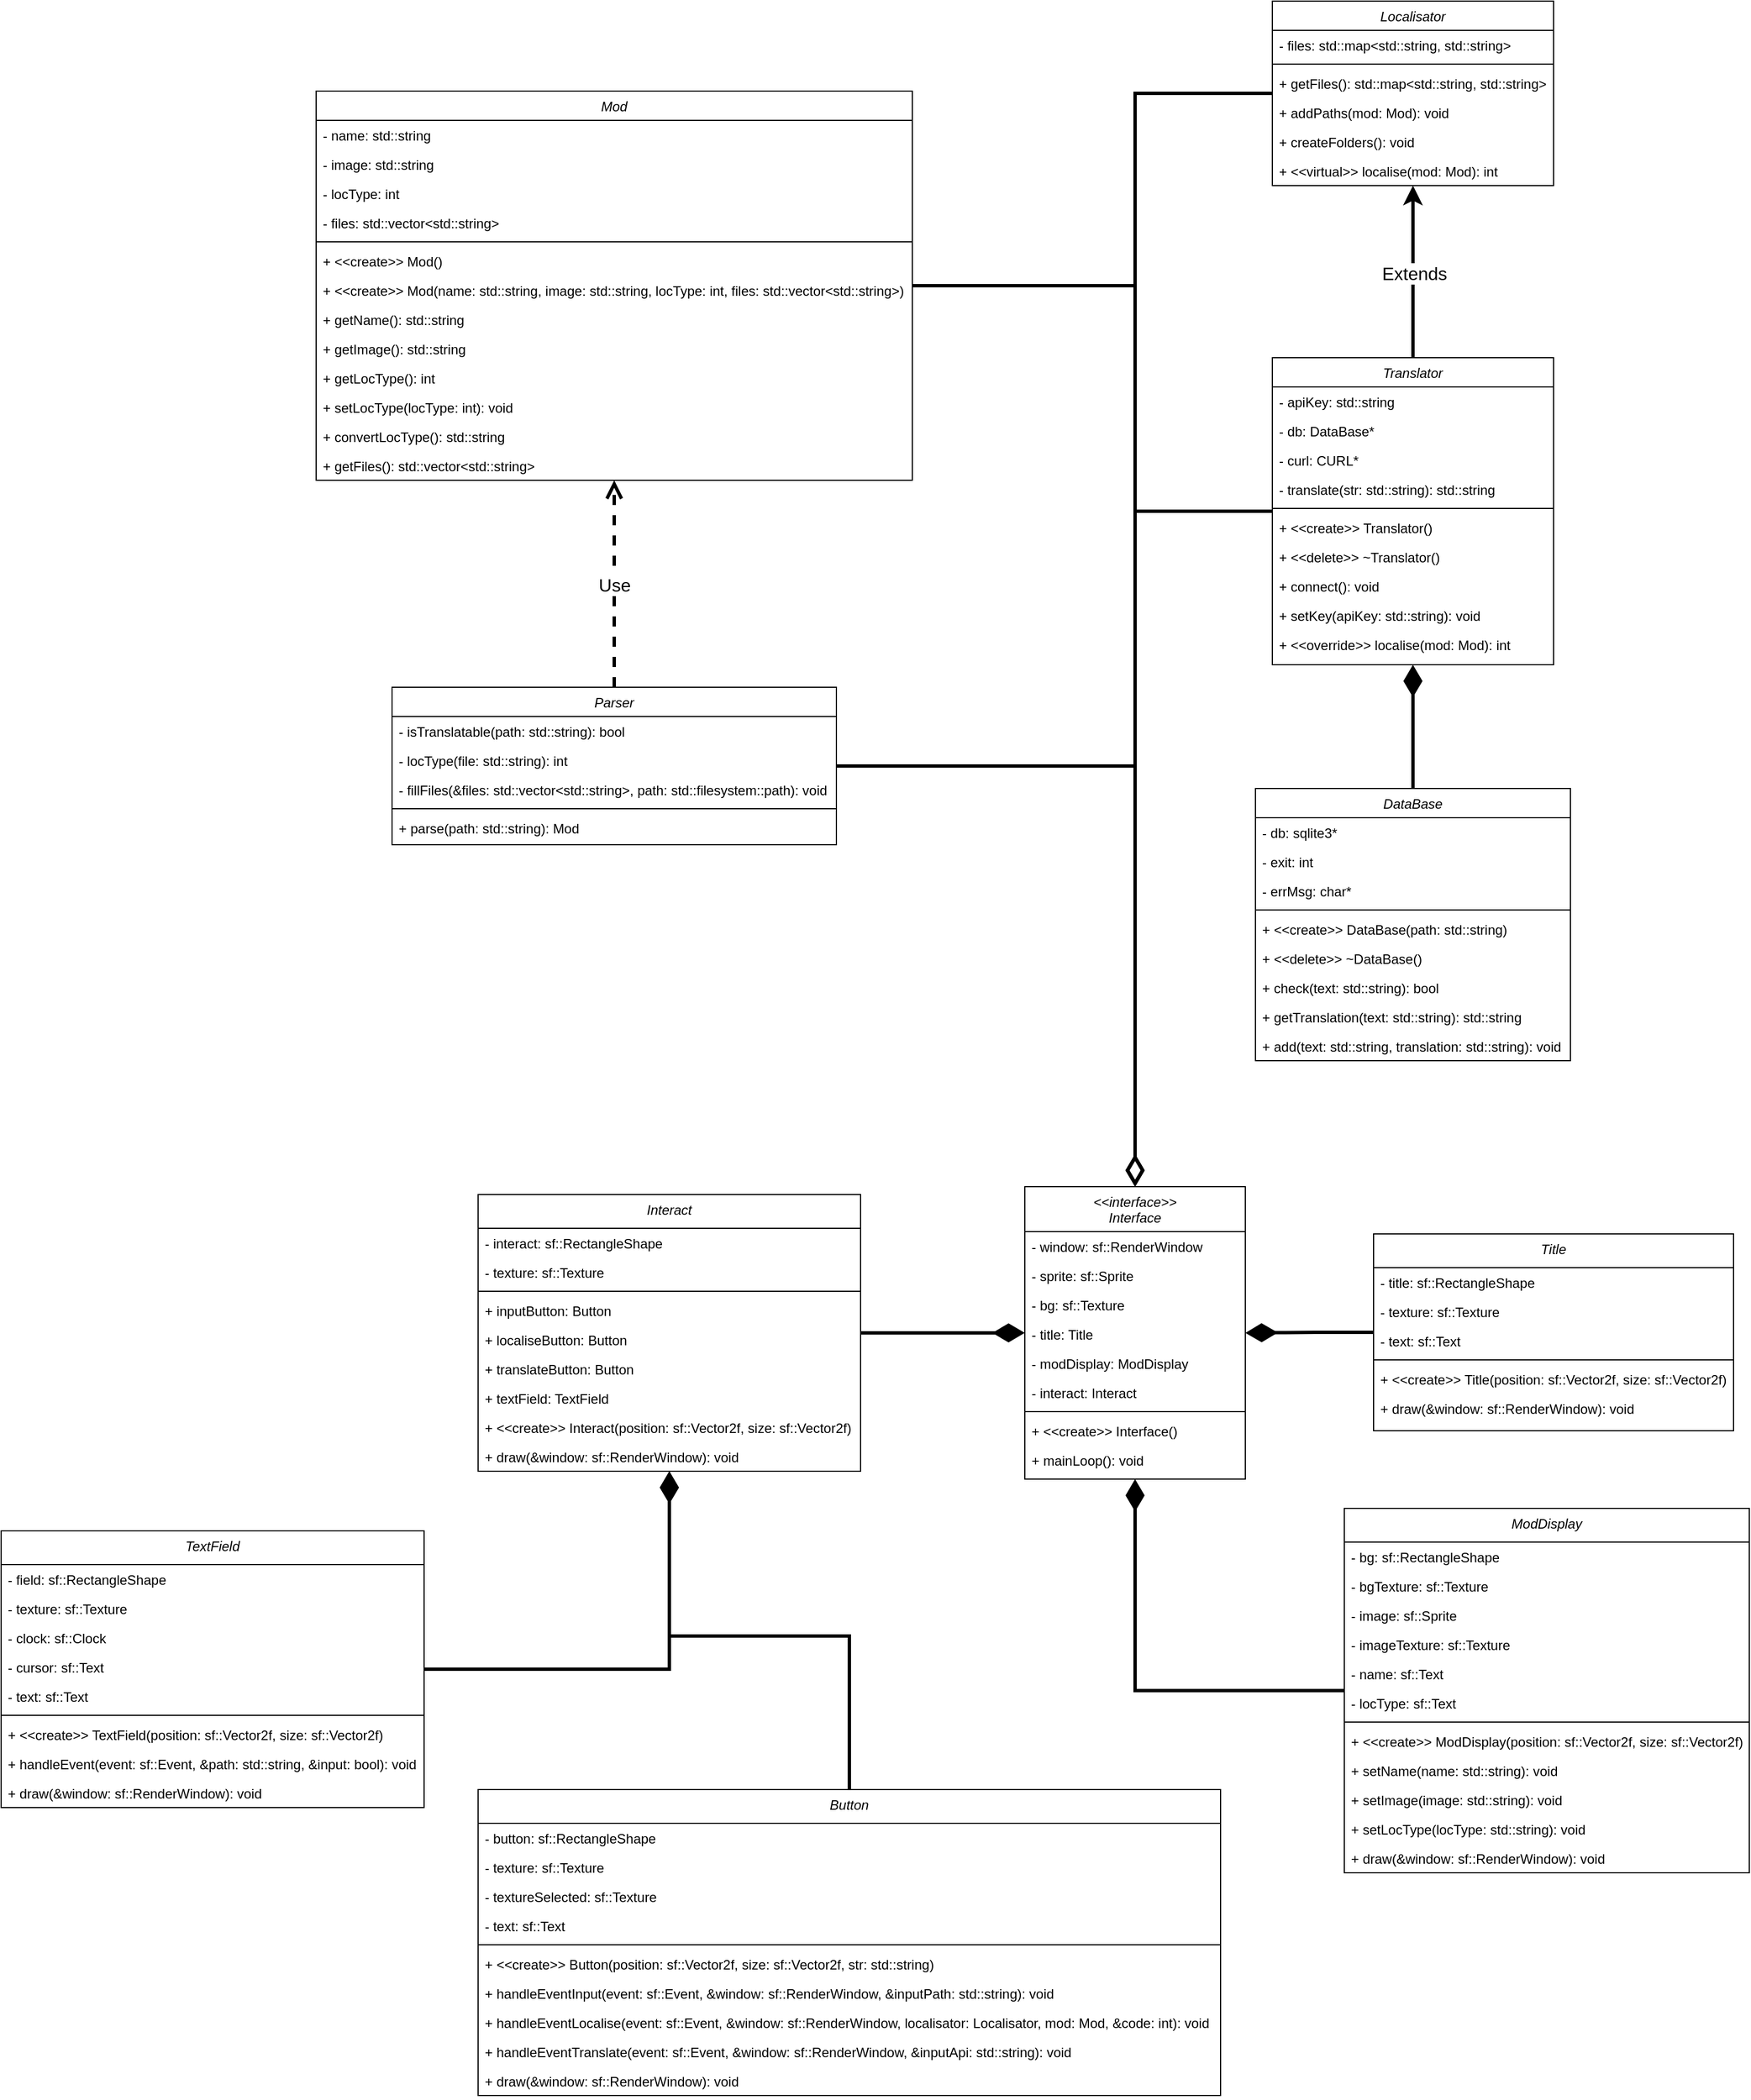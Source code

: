 <mxfile version="22.1.7" type="device">
  <diagram id="C5RBs43oDa-KdzZeNtuy" name="Page-1">
    <mxGraphModel dx="1805" dy="1155" grid="1" gridSize="10" guides="1" tooltips="1" connect="1" arrows="1" fold="1" page="1" pageScale="1" pageWidth="827" pageHeight="1169" math="0" shadow="0">
      <root>
        <mxCell id="WIyWlLk6GJQsqaUBKTNV-0" />
        <mxCell id="WIyWlLk6GJQsqaUBKTNV-1" parent="WIyWlLk6GJQsqaUBKTNV-0" />
        <mxCell id="nLtfp5zkdPGZCcngFNCA-15" style="edgeStyle=orthogonalEdgeStyle;rounded=0;orthogonalLoop=1;jettySize=auto;html=1;strokeWidth=3;endArrow=diamondThin;endFill=0;endSize=20;" parent="WIyWlLk6GJQsqaUBKTNV-1" source="zkfFHV4jXpPFQw0GAbJ--0" target="sFa1lT7QbTwsg3A4Egf_-2" edge="1">
          <mxGeometry relative="1" as="geometry" />
        </mxCell>
        <mxCell id="zkfFHV4jXpPFQw0GAbJ--0" value="Mod" style="swimlane;fontStyle=2;align=center;verticalAlign=top;childLayout=stackLayout;horizontal=1;startSize=26;horizontalStack=0;resizeParent=1;resizeLast=0;collapsible=1;marginBottom=0;rounded=0;shadow=0;strokeWidth=1;" parent="WIyWlLk6GJQsqaUBKTNV-1" vertex="1">
          <mxGeometry x="330" y="260" width="530" height="346" as="geometry">
            <mxRectangle x="230" y="140" width="160" height="26" as="alternateBounds" />
          </mxGeometry>
        </mxCell>
        <mxCell id="zkfFHV4jXpPFQw0GAbJ--3" value="- name: std::string" style="text;align=left;verticalAlign=top;spacingLeft=4;spacingRight=4;overflow=hidden;rotatable=0;points=[[0,0.5],[1,0.5]];portConstraint=eastwest;rounded=0;shadow=0;html=0;" parent="zkfFHV4jXpPFQw0GAbJ--0" vertex="1">
          <mxGeometry y="26" width="530" height="26" as="geometry" />
        </mxCell>
        <mxCell id="EVl2K6StULn4HMKJgN-R-0" value="- image: std::string" style="text;align=left;verticalAlign=top;spacingLeft=4;spacingRight=4;overflow=hidden;rotatable=0;points=[[0,0.5],[1,0.5]];portConstraint=eastwest;rounded=0;shadow=0;html=0;" parent="zkfFHV4jXpPFQw0GAbJ--0" vertex="1">
          <mxGeometry y="52" width="530" height="26" as="geometry" />
        </mxCell>
        <mxCell id="6hkcjDs0qSwzZvk9efwG-0" value="- locType: int" style="text;align=left;verticalAlign=top;spacingLeft=4;spacingRight=4;overflow=hidden;rotatable=0;points=[[0,0.5],[1,0.5]];portConstraint=eastwest;rounded=0;shadow=0;html=0;" parent="zkfFHV4jXpPFQw0GAbJ--0" vertex="1">
          <mxGeometry y="78" width="530" height="26" as="geometry" />
        </mxCell>
        <mxCell id="TcEMR7NrBfed5pxMnUd9-0" value="- files: std::vector&lt;std::string&gt;" style="text;align=left;verticalAlign=top;spacingLeft=4;spacingRight=4;overflow=hidden;rotatable=0;points=[[0,0.5],[1,0.5]];portConstraint=eastwest;rounded=0;shadow=0;html=0;" parent="zkfFHV4jXpPFQw0GAbJ--0" vertex="1">
          <mxGeometry y="104" width="530" height="26" as="geometry" />
        </mxCell>
        <mxCell id="zkfFHV4jXpPFQw0GAbJ--4" value="" style="line;html=1;strokeWidth=1;align=left;verticalAlign=middle;spacingTop=-1;spacingLeft=3;spacingRight=3;rotatable=0;labelPosition=right;points=[];portConstraint=eastwest;" parent="zkfFHV4jXpPFQw0GAbJ--0" vertex="1">
          <mxGeometry y="130" width="530" height="8" as="geometry" />
        </mxCell>
        <mxCell id="sFa1lT7QbTwsg3A4Egf_-0" value="+ &lt;&lt;create&gt;&gt; Mod()" style="text;align=left;verticalAlign=top;spacingLeft=4;spacingRight=4;overflow=hidden;rotatable=0;points=[[0,0.5],[1,0.5]];portConstraint=eastwest;" parent="zkfFHV4jXpPFQw0GAbJ--0" vertex="1">
          <mxGeometry y="138" width="530" height="26" as="geometry" />
        </mxCell>
        <mxCell id="zkfFHV4jXpPFQw0GAbJ--5" value="+ &lt;&lt;create&gt;&gt; Mod(name: std::string, image: std::string, locType: int, files: std::vector&lt;std::string&gt;)" style="text;align=left;verticalAlign=top;spacingLeft=4;spacingRight=4;overflow=hidden;rotatable=0;points=[[0,0.5],[1,0.5]];portConstraint=eastwest;" parent="zkfFHV4jXpPFQw0GAbJ--0" vertex="1">
          <mxGeometry y="164" width="530" height="26" as="geometry" />
        </mxCell>
        <mxCell id="TcEMR7NrBfed5pxMnUd9-6" value="+ getName(): std::string" style="text;align=left;verticalAlign=top;spacingLeft=4;spacingRight=4;overflow=hidden;rotatable=0;points=[[0,0.5],[1,0.5]];portConstraint=eastwest;" parent="zkfFHV4jXpPFQw0GAbJ--0" vertex="1">
          <mxGeometry y="190" width="530" height="26" as="geometry" />
        </mxCell>
        <mxCell id="TcEMR7NrBfed5pxMnUd9-7" value="+ getImage(): std::string" style="text;align=left;verticalAlign=top;spacingLeft=4;spacingRight=4;overflow=hidden;rotatable=0;points=[[0,0.5],[1,0.5]];portConstraint=eastwest;" parent="zkfFHV4jXpPFQw0GAbJ--0" vertex="1">
          <mxGeometry y="216" width="530" height="26" as="geometry" />
        </mxCell>
        <mxCell id="6hkcjDs0qSwzZvk9efwG-1" value="+ getLocType(): int" style="text;align=left;verticalAlign=top;spacingLeft=4;spacingRight=4;overflow=hidden;rotatable=0;points=[[0,0.5],[1,0.5]];portConstraint=eastwest;" parent="zkfFHV4jXpPFQw0GAbJ--0" vertex="1">
          <mxGeometry y="242" width="530" height="26" as="geometry" />
        </mxCell>
        <mxCell id="6hkcjDs0qSwzZvk9efwG-2" value="+ setLocType(locType: int): void" style="text;align=left;verticalAlign=top;spacingLeft=4;spacingRight=4;overflow=hidden;rotatable=0;points=[[0,0.5],[1,0.5]];portConstraint=eastwest;" parent="zkfFHV4jXpPFQw0GAbJ--0" vertex="1">
          <mxGeometry y="268" width="530" height="26" as="geometry" />
        </mxCell>
        <mxCell id="sFa1lT7QbTwsg3A4Egf_-1" value="+ convertLocType(): std::string" style="text;align=left;verticalAlign=top;spacingLeft=4;spacingRight=4;overflow=hidden;rotatable=0;points=[[0,0.5],[1,0.5]];portConstraint=eastwest;" parent="zkfFHV4jXpPFQw0GAbJ--0" vertex="1">
          <mxGeometry y="294" width="530" height="26" as="geometry" />
        </mxCell>
        <mxCell id="TcEMR7NrBfed5pxMnUd9-8" value="+ getFiles(): std::vector&lt;std::string&gt;" style="text;align=left;verticalAlign=top;spacingLeft=4;spacingRight=4;overflow=hidden;rotatable=0;points=[[0,0.5],[1,0.5]];portConstraint=eastwest;" parent="zkfFHV4jXpPFQw0GAbJ--0" vertex="1">
          <mxGeometry y="320" width="530" height="26" as="geometry" />
        </mxCell>
        <mxCell id="sFa1lT7QbTwsg3A4Egf_-72" style="edgeStyle=orthogonalEdgeStyle;rounded=0;orthogonalLoop=1;jettySize=auto;html=1;strokeWidth=3;endArrow=open;endFill=0;dashed=1;endSize=10;" parent="WIyWlLk6GJQsqaUBKTNV-1" source="TcEMR7NrBfed5pxMnUd9-9" target="zkfFHV4jXpPFQw0GAbJ--0" edge="1">
          <mxGeometry relative="1" as="geometry" />
        </mxCell>
        <mxCell id="Xb6T_Hq71G3Gw_5iyEgm-16" value="Use" style="edgeLabel;html=1;align=center;verticalAlign=middle;resizable=0;points=[];fontSize=16;" vertex="1" connectable="0" parent="sFa1lT7QbTwsg3A4Egf_-72">
          <mxGeometry x="-0.006" relative="1" as="geometry">
            <mxPoint as="offset" />
          </mxGeometry>
        </mxCell>
        <mxCell id="nLtfp5zkdPGZCcngFNCA-16" style="edgeStyle=orthogonalEdgeStyle;rounded=0;orthogonalLoop=1;jettySize=auto;html=1;strokeWidth=3;endArrow=diamondThin;endFill=0;endSize=20;" parent="WIyWlLk6GJQsqaUBKTNV-1" source="TcEMR7NrBfed5pxMnUd9-9" target="sFa1lT7QbTwsg3A4Egf_-2" edge="1">
          <mxGeometry relative="1" as="geometry" />
        </mxCell>
        <mxCell id="TcEMR7NrBfed5pxMnUd9-9" value="Parser" style="swimlane;fontStyle=2;align=center;verticalAlign=top;childLayout=stackLayout;horizontal=1;startSize=26;horizontalStack=0;resizeParent=1;resizeLast=0;collapsible=1;marginBottom=0;rounded=0;shadow=0;strokeWidth=1;" parent="WIyWlLk6GJQsqaUBKTNV-1" vertex="1">
          <mxGeometry x="397.5" y="790" width="395" height="140" as="geometry">
            <mxRectangle x="230" y="140" width="160" height="26" as="alternateBounds" />
          </mxGeometry>
        </mxCell>
        <mxCell id="TcEMR7NrBfed5pxMnUd9-11" value="- isTranslatable(path: std::string): bool" style="text;align=left;verticalAlign=top;spacingLeft=4;spacingRight=4;overflow=hidden;rotatable=0;points=[[0,0.5],[1,0.5]];portConstraint=eastwest;rounded=0;shadow=0;html=0;" parent="TcEMR7NrBfed5pxMnUd9-9" vertex="1">
          <mxGeometry y="26" width="395" height="26" as="geometry" />
        </mxCell>
        <mxCell id="6hkcjDs0qSwzZvk9efwG-3" value="- locType(file: std::string): int" style="text;align=left;verticalAlign=top;spacingLeft=4;spacingRight=4;overflow=hidden;rotatable=0;points=[[0,0.5],[1,0.5]];portConstraint=eastwest;rounded=0;shadow=0;html=0;" parent="TcEMR7NrBfed5pxMnUd9-9" vertex="1">
          <mxGeometry y="52" width="395" height="26" as="geometry" />
        </mxCell>
        <mxCell id="TcEMR7NrBfed5pxMnUd9-12" value="- fillFiles(&amp;files: std::vector&lt;std::string&gt;, path: std::filesystem::path): void" style="text;align=left;verticalAlign=top;spacingLeft=4;spacingRight=4;overflow=hidden;rotatable=0;points=[[0,0.5],[1,0.5]];portConstraint=eastwest;rounded=0;shadow=0;html=0;" parent="TcEMR7NrBfed5pxMnUd9-9" vertex="1">
          <mxGeometry y="78" width="395" height="26" as="geometry" />
        </mxCell>
        <mxCell id="TcEMR7NrBfed5pxMnUd9-15" value="" style="line;html=1;strokeWidth=1;align=left;verticalAlign=middle;spacingTop=-1;spacingLeft=3;spacingRight=3;rotatable=0;labelPosition=right;points=[];portConstraint=eastwest;" parent="TcEMR7NrBfed5pxMnUd9-9" vertex="1">
          <mxGeometry y="104" width="395" height="8" as="geometry" />
        </mxCell>
        <mxCell id="TcEMR7NrBfed5pxMnUd9-17" value="+ parse(path: std::string): Mod" style="text;align=left;verticalAlign=top;spacingLeft=4;spacingRight=4;overflow=hidden;rotatable=0;points=[[0,0.5],[1,0.5]];portConstraint=eastwest;" parent="TcEMR7NrBfed5pxMnUd9-9" vertex="1">
          <mxGeometry y="112" width="395" height="26" as="geometry" />
        </mxCell>
        <mxCell id="nLtfp5zkdPGZCcngFNCA-17" style="edgeStyle=orthogonalEdgeStyle;rounded=0;orthogonalLoop=1;jettySize=auto;html=1;strokeWidth=3;endArrow=diamondThin;endFill=0;endSize=20;" parent="WIyWlLk6GJQsqaUBKTNV-1" source="TcEMR7NrBfed5pxMnUd9-22" target="sFa1lT7QbTwsg3A4Egf_-2" edge="1">
          <mxGeometry relative="1" as="geometry" />
        </mxCell>
        <mxCell id="TcEMR7NrBfed5pxMnUd9-22" value="Localisator" style="swimlane;fontStyle=2;align=center;verticalAlign=top;childLayout=stackLayout;horizontal=1;startSize=26;horizontalStack=0;resizeParent=1;resizeLast=0;collapsible=1;marginBottom=0;rounded=0;shadow=0;strokeWidth=1;" parent="WIyWlLk6GJQsqaUBKTNV-1" vertex="1">
          <mxGeometry x="1180" y="180" width="250" height="164" as="geometry">
            <mxRectangle x="230" y="140" width="160" height="26" as="alternateBounds" />
          </mxGeometry>
        </mxCell>
        <mxCell id="TcEMR7NrBfed5pxMnUd9-23" value="- files: std::map&lt;std::string, std::string&gt;" style="text;align=left;verticalAlign=top;spacingLeft=4;spacingRight=4;overflow=hidden;rotatable=0;points=[[0,0.5],[1,0.5]];portConstraint=eastwest;" parent="TcEMR7NrBfed5pxMnUd9-22" vertex="1">
          <mxGeometry y="26" width="250" height="26" as="geometry" />
        </mxCell>
        <mxCell id="TcEMR7NrBfed5pxMnUd9-26" value="" style="line;html=1;strokeWidth=1;align=left;verticalAlign=middle;spacingTop=-1;spacingLeft=3;spacingRight=3;rotatable=0;labelPosition=right;points=[];portConstraint=eastwest;" parent="TcEMR7NrBfed5pxMnUd9-22" vertex="1">
          <mxGeometry y="52" width="250" height="8" as="geometry" />
        </mxCell>
        <mxCell id="TcEMR7NrBfed5pxMnUd9-28" value="+ getFiles(): std::map&lt;std::string, std::string&gt;" style="text;align=left;verticalAlign=top;spacingLeft=4;spacingRight=4;overflow=hidden;rotatable=0;points=[[0,0.5],[1,0.5]];portConstraint=eastwest;" parent="TcEMR7NrBfed5pxMnUd9-22" vertex="1">
          <mxGeometry y="60" width="250" height="26" as="geometry" />
        </mxCell>
        <mxCell id="ERfccPEifqxNFAr7yYfk-5" value="+ addPaths(mod: Mod): void" style="text;align=left;verticalAlign=top;spacingLeft=4;spacingRight=4;overflow=hidden;rotatable=0;points=[[0,0.5],[1,0.5]];portConstraint=eastwest;" parent="TcEMR7NrBfed5pxMnUd9-22" vertex="1">
          <mxGeometry y="86" width="250" height="26" as="geometry" />
        </mxCell>
        <mxCell id="TcEMR7NrBfed5pxMnUd9-29" value="+ createFolders(): void" style="text;align=left;verticalAlign=top;spacingLeft=4;spacingRight=4;overflow=hidden;rotatable=0;points=[[0,0.5],[1,0.5]];portConstraint=eastwest;" parent="TcEMR7NrBfed5pxMnUd9-22" vertex="1">
          <mxGeometry y="112" width="250" height="26" as="geometry" />
        </mxCell>
        <mxCell id="TcEMR7NrBfed5pxMnUd9-30" value="+ &lt;&lt;virtual&gt;&gt; localise(mod: Mod): int" style="text;align=left;verticalAlign=top;spacingLeft=4;spacingRight=4;overflow=hidden;rotatable=0;points=[[0,0.5],[1,0.5]];portConstraint=eastwest;" parent="TcEMR7NrBfed5pxMnUd9-22" vertex="1">
          <mxGeometry y="138" width="250" height="26" as="geometry" />
        </mxCell>
        <mxCell id="TcEMR7NrBfed5pxMnUd9-42" style="edgeStyle=orthogonalEdgeStyle;rounded=0;orthogonalLoop=1;jettySize=auto;html=1;exitX=0.5;exitY=0;exitDx=0;exitDy=0;fontSize=12;startSize=8;endSize=8;strokeWidth=3;" parent="WIyWlLk6GJQsqaUBKTNV-1" source="TcEMR7NrBfed5pxMnUd9-31" target="TcEMR7NrBfed5pxMnUd9-22" edge="1">
          <mxGeometry relative="1" as="geometry" />
        </mxCell>
        <mxCell id="TcEMR7NrBfed5pxMnUd9-43" value="Extends" style="edgeLabel;html=1;align=center;verticalAlign=middle;resizable=0;points=[];fontSize=16;" parent="TcEMR7NrBfed5pxMnUd9-42" vertex="1" connectable="0">
          <mxGeometry x="-0.018" y="-1" relative="1" as="geometry">
            <mxPoint as="offset" />
          </mxGeometry>
        </mxCell>
        <mxCell id="nLtfp5zkdPGZCcngFNCA-12" style="edgeStyle=orthogonalEdgeStyle;rounded=0;orthogonalLoop=1;jettySize=auto;html=1;strokeWidth=3;endArrow=diamondThin;endFill=0;endSize=20;" parent="WIyWlLk6GJQsqaUBKTNV-1" source="TcEMR7NrBfed5pxMnUd9-31" target="sFa1lT7QbTwsg3A4Egf_-2" edge="1">
          <mxGeometry relative="1" as="geometry" />
        </mxCell>
        <mxCell id="TcEMR7NrBfed5pxMnUd9-31" value="Translator" style="swimlane;fontStyle=2;align=center;verticalAlign=top;childLayout=stackLayout;horizontal=1;startSize=26;horizontalStack=0;resizeParent=1;resizeLast=0;collapsible=1;marginBottom=0;rounded=0;shadow=0;strokeWidth=1;" parent="WIyWlLk6GJQsqaUBKTNV-1" vertex="1">
          <mxGeometry x="1180" y="497" width="250" height="273" as="geometry">
            <mxRectangle x="230" y="140" width="160" height="26" as="alternateBounds" />
          </mxGeometry>
        </mxCell>
        <mxCell id="TcEMR7NrBfed5pxMnUd9-32" value="- apiKey: std::string" style="text;align=left;verticalAlign=top;spacingLeft=4;spacingRight=4;overflow=hidden;rotatable=0;points=[[0,0.5],[1,0.5]];portConstraint=eastwest;" parent="TcEMR7NrBfed5pxMnUd9-31" vertex="1">
          <mxGeometry y="26" width="250" height="26" as="geometry" />
        </mxCell>
        <mxCell id="TcEMR7NrBfed5pxMnUd9-66" value="- db: DataBase*" style="text;align=left;verticalAlign=top;spacingLeft=4;spacingRight=4;overflow=hidden;rotatable=0;points=[[0,0.5],[1,0.5]];portConstraint=eastwest;rounded=0;shadow=0;html=0;" parent="TcEMR7NrBfed5pxMnUd9-31" vertex="1">
          <mxGeometry y="52" width="250" height="26" as="geometry" />
        </mxCell>
        <mxCell id="Xb6T_Hq71G3Gw_5iyEgm-14" value="- curl: CURL*" style="text;align=left;verticalAlign=top;spacingLeft=4;spacingRight=4;overflow=hidden;rotatable=0;points=[[0,0.5],[1,0.5]];portConstraint=eastwest;rounded=0;shadow=0;html=0;" vertex="1" parent="TcEMR7NrBfed5pxMnUd9-31">
          <mxGeometry y="78" width="250" height="26" as="geometry" />
        </mxCell>
        <mxCell id="TcEMR7NrBfed5pxMnUd9-44" value="- translate(str: std::string): std::string" style="text;align=left;verticalAlign=top;spacingLeft=4;spacingRight=4;overflow=hidden;rotatable=0;points=[[0,0.5],[1,0.5]];portConstraint=eastwest;rounded=0;shadow=0;html=0;" parent="TcEMR7NrBfed5pxMnUd9-31" vertex="1">
          <mxGeometry y="104" width="250" height="26" as="geometry" />
        </mxCell>
        <mxCell id="TcEMR7NrBfed5pxMnUd9-34" value="" style="line;html=1;strokeWidth=1;align=left;verticalAlign=middle;spacingTop=-1;spacingLeft=3;spacingRight=3;rotatable=0;labelPosition=right;points=[];portConstraint=eastwest;" parent="TcEMR7NrBfed5pxMnUd9-31" vertex="1">
          <mxGeometry y="130" width="250" height="8" as="geometry" />
        </mxCell>
        <mxCell id="TcEMR7NrBfed5pxMnUd9-35" value="+ &lt;&lt;create&gt;&gt; Translator()" style="text;align=left;verticalAlign=top;spacingLeft=4;spacingRight=4;overflow=hidden;rotatable=0;points=[[0,0.5],[1,0.5]];portConstraint=eastwest;" parent="TcEMR7NrBfed5pxMnUd9-31" vertex="1">
          <mxGeometry y="138" width="250" height="26" as="geometry" />
        </mxCell>
        <mxCell id="Xb6T_Hq71G3Gw_5iyEgm-13" value="+ &lt;&lt;delete&gt;&gt; ~Translator()" style="text;align=left;verticalAlign=top;spacingLeft=4;spacingRight=4;overflow=hidden;rotatable=0;points=[[0,0.5],[1,0.5]];portConstraint=eastwest;" vertex="1" parent="TcEMR7NrBfed5pxMnUd9-31">
          <mxGeometry y="164" width="250" height="26" as="geometry" />
        </mxCell>
        <mxCell id="TcEMR7NrBfed5pxMnUd9-33" value="+ connect(): void" style="text;align=left;verticalAlign=top;spacingLeft=4;spacingRight=4;overflow=hidden;rotatable=0;points=[[0,0.5],[1,0.5]];portConstraint=eastwest;rounded=0;shadow=0;html=0;" parent="TcEMR7NrBfed5pxMnUd9-31" vertex="1">
          <mxGeometry y="190" width="250" height="26" as="geometry" />
        </mxCell>
        <mxCell id="ERfccPEifqxNFAr7yYfk-6" value="+ setKey(apiKey: std::string): void" style="text;align=left;verticalAlign=top;spacingLeft=4;spacingRight=4;overflow=hidden;rotatable=0;points=[[0,0.5],[1,0.5]];portConstraint=eastwest;" parent="TcEMR7NrBfed5pxMnUd9-31" vertex="1">
          <mxGeometry y="216" width="250" height="26" as="geometry" />
        </mxCell>
        <mxCell id="TcEMR7NrBfed5pxMnUd9-36" value="+ &lt;&lt;override&gt;&gt; localise(mod: Mod): int" style="text;align=left;verticalAlign=top;spacingLeft=4;spacingRight=4;overflow=hidden;rotatable=0;points=[[0,0.5],[1,0.5]];portConstraint=eastwest;" parent="TcEMR7NrBfed5pxMnUd9-31" vertex="1">
          <mxGeometry y="242" width="250" height="26" as="geometry" />
        </mxCell>
        <mxCell id="TcEMR7NrBfed5pxMnUd9-39" style="edgeStyle=none;curved=1;rounded=0;orthogonalLoop=1;jettySize=auto;html=1;entryX=0.5;entryY=0;entryDx=0;entryDy=0;fontSize=12;startSize=8;endSize=8;" parent="WIyWlLk6GJQsqaUBKTNV-1" source="TcEMR7NrBfed5pxMnUd9-31" target="TcEMR7NrBfed5pxMnUd9-31" edge="1">
          <mxGeometry relative="1" as="geometry" />
        </mxCell>
        <mxCell id="sFa1lT7QbTwsg3A4Egf_-24" style="edgeStyle=orthogonalEdgeStyle;rounded=0;orthogonalLoop=1;jettySize=auto;html=1;endArrow=diamondThin;endFill=1;strokeWidth=3;endSize=20;" parent="WIyWlLk6GJQsqaUBKTNV-1" source="TcEMR7NrBfed5pxMnUd9-45" target="TcEMR7NrBfed5pxMnUd9-31" edge="1">
          <mxGeometry relative="1" as="geometry" />
        </mxCell>
        <mxCell id="TcEMR7NrBfed5pxMnUd9-45" value="DataBase" style="swimlane;fontStyle=2;align=center;verticalAlign=top;childLayout=stackLayout;horizontal=1;startSize=26;horizontalStack=0;resizeParent=1;resizeLast=0;collapsible=1;marginBottom=0;rounded=0;shadow=0;strokeWidth=1;" parent="WIyWlLk6GJQsqaUBKTNV-1" vertex="1">
          <mxGeometry x="1165" y="880" width="280" height="242" as="geometry">
            <mxRectangle x="230" y="140" width="160" height="26" as="alternateBounds" />
          </mxGeometry>
        </mxCell>
        <mxCell id="TcEMR7NrBfed5pxMnUd9-46" value="- db: sqlite3*" style="text;align=left;verticalAlign=top;spacingLeft=4;spacingRight=4;overflow=hidden;rotatable=0;points=[[0,0.5],[1,0.5]];portConstraint=eastwest;" parent="TcEMR7NrBfed5pxMnUd9-45" vertex="1">
          <mxGeometry y="26" width="280" height="26" as="geometry" />
        </mxCell>
        <mxCell id="ERfccPEifqxNFAr7yYfk-0" value="- exit: int" style="text;align=left;verticalAlign=top;spacingLeft=4;spacingRight=4;overflow=hidden;rotatable=0;points=[[0,0.5],[1,0.5]];portConstraint=eastwest;" parent="TcEMR7NrBfed5pxMnUd9-45" vertex="1">
          <mxGeometry y="52" width="280" height="26" as="geometry" />
        </mxCell>
        <mxCell id="ERfccPEifqxNFAr7yYfk-1" value="- errMsg: char*" style="text;align=left;verticalAlign=top;spacingLeft=4;spacingRight=4;overflow=hidden;rotatable=0;points=[[0,0.5],[1,0.5]];portConstraint=eastwest;" parent="TcEMR7NrBfed5pxMnUd9-45" vertex="1">
          <mxGeometry y="78" width="280" height="26" as="geometry" />
        </mxCell>
        <mxCell id="TcEMR7NrBfed5pxMnUd9-49" value="" style="line;html=1;strokeWidth=1;align=left;verticalAlign=middle;spacingTop=-1;spacingLeft=3;spacingRight=3;rotatable=0;labelPosition=right;points=[];portConstraint=eastwest;" parent="TcEMR7NrBfed5pxMnUd9-45" vertex="1">
          <mxGeometry y="104" width="280" height="8" as="geometry" />
        </mxCell>
        <mxCell id="TcEMR7NrBfed5pxMnUd9-50" value="+ &lt;&lt;create&gt;&gt; DataBase(path: std::string)" style="text;align=left;verticalAlign=top;spacingLeft=4;spacingRight=4;overflow=hidden;rotatable=0;points=[[0,0.5],[1,0.5]];portConstraint=eastwest;" parent="TcEMR7NrBfed5pxMnUd9-45" vertex="1">
          <mxGeometry y="112" width="280" height="26" as="geometry" />
        </mxCell>
        <mxCell id="ERfccPEifqxNFAr7yYfk-2" value="+ &lt;&lt;delete&gt;&gt; ~DataBase()" style="text;align=left;verticalAlign=top;spacingLeft=4;spacingRight=4;overflow=hidden;rotatable=0;points=[[0,0.5],[1,0.5]];portConstraint=eastwest;" parent="TcEMR7NrBfed5pxMnUd9-45" vertex="1">
          <mxGeometry y="138" width="280" height="26" as="geometry" />
        </mxCell>
        <mxCell id="TcEMR7NrBfed5pxMnUd9-51" value="+ check(text: std::string): bool" style="text;align=left;verticalAlign=top;spacingLeft=4;spacingRight=4;overflow=hidden;rotatable=0;points=[[0,0.5],[1,0.5]];portConstraint=eastwest;" parent="TcEMR7NrBfed5pxMnUd9-45" vertex="1">
          <mxGeometry y="164" width="280" height="26" as="geometry" />
        </mxCell>
        <mxCell id="TcEMR7NrBfed5pxMnUd9-52" value="+ getTranslation(text: std::string): std::string" style="text;align=left;verticalAlign=top;spacingLeft=4;spacingRight=4;overflow=hidden;rotatable=0;points=[[0,0.5],[1,0.5]];portConstraint=eastwest;" parent="TcEMR7NrBfed5pxMnUd9-45" vertex="1">
          <mxGeometry y="190" width="280" height="26" as="geometry" />
        </mxCell>
        <mxCell id="TcEMR7NrBfed5pxMnUd9-53" value="+ add(text: std::string, translation: std::string): void" style="text;align=left;verticalAlign=top;spacingLeft=4;spacingRight=4;overflow=hidden;rotatable=0;points=[[0,0.5],[1,0.5]];portConstraint=eastwest;" parent="TcEMR7NrBfed5pxMnUd9-45" vertex="1">
          <mxGeometry y="216" width="280" height="26" as="geometry" />
        </mxCell>
        <mxCell id="TcEMR7NrBfed5pxMnUd9-79" style="edgeStyle=none;curved=1;rounded=0;orthogonalLoop=1;jettySize=auto;html=1;exitX=0.5;exitY=0;exitDx=0;exitDy=0;fontSize=12;startSize=8;endSize=8;" parent="WIyWlLk6GJQsqaUBKTNV-1" source="TcEMR7NrBfed5pxMnUd9-31" target="TcEMR7NrBfed5pxMnUd9-31" edge="1">
          <mxGeometry relative="1" as="geometry" />
        </mxCell>
        <mxCell id="sFa1lT7QbTwsg3A4Egf_-2" value="&lt;&lt;interface&gt;&gt;&#xa;Interface" style="swimlane;fontStyle=2;align=center;verticalAlign=top;childLayout=stackLayout;horizontal=1;startSize=40;horizontalStack=0;resizeParent=1;resizeLast=0;collapsible=1;marginBottom=0;rounded=0;shadow=0;strokeWidth=1;" parent="WIyWlLk6GJQsqaUBKTNV-1" vertex="1">
          <mxGeometry x="960" y="1234" width="196" height="260" as="geometry">
            <mxRectangle x="230" y="140" width="160" height="26" as="alternateBounds" />
          </mxGeometry>
        </mxCell>
        <mxCell id="sFa1lT7QbTwsg3A4Egf_-3" value="- window: sf::RenderWindow " style="text;align=left;verticalAlign=top;spacingLeft=4;spacingRight=4;overflow=hidden;rotatable=0;points=[[0,0.5],[1,0.5]];portConstraint=eastwest;rounded=0;shadow=0;html=0;" parent="sFa1lT7QbTwsg3A4Egf_-2" vertex="1">
          <mxGeometry y="40" width="196" height="26" as="geometry" />
        </mxCell>
        <mxCell id="sFa1lT7QbTwsg3A4Egf_-5" value="- sprite: sf::Sprite" style="text;align=left;verticalAlign=top;spacingLeft=4;spacingRight=4;overflow=hidden;rotatable=0;points=[[0,0.5],[1,0.5]];portConstraint=eastwest;rounded=0;shadow=0;html=0;" parent="sFa1lT7QbTwsg3A4Egf_-2" vertex="1">
          <mxGeometry y="66" width="196" height="26" as="geometry" />
        </mxCell>
        <mxCell id="sFa1lT7QbTwsg3A4Egf_-4" value="- bg: sf::Texture" style="text;align=left;verticalAlign=top;spacingLeft=4;spacingRight=4;overflow=hidden;rotatable=0;points=[[0,0.5],[1,0.5]];portConstraint=eastwest;rounded=0;shadow=0;html=0;" parent="sFa1lT7QbTwsg3A4Egf_-2" vertex="1">
          <mxGeometry y="92" width="196" height="26" as="geometry" />
        </mxCell>
        <mxCell id="sFa1lT7QbTwsg3A4Egf_-8" value="- title: Title" style="text;align=left;verticalAlign=top;spacingLeft=4;spacingRight=4;overflow=hidden;rotatable=0;points=[[0,0.5],[1,0.5]];portConstraint=eastwest;rounded=0;shadow=0;html=0;" parent="sFa1lT7QbTwsg3A4Egf_-2" vertex="1">
          <mxGeometry y="118" width="196" height="26" as="geometry" />
        </mxCell>
        <mxCell id="sFa1lT7QbTwsg3A4Egf_-9" value="- modDisplay: ModDisplay" style="text;align=left;verticalAlign=top;spacingLeft=4;spacingRight=4;overflow=hidden;rotatable=0;points=[[0,0.5],[1,0.5]];portConstraint=eastwest;rounded=0;shadow=0;html=0;" parent="sFa1lT7QbTwsg3A4Egf_-2" vertex="1">
          <mxGeometry y="144" width="196" height="26" as="geometry" />
        </mxCell>
        <mxCell id="sFa1lT7QbTwsg3A4Egf_-10" value="- interact: Interact" style="text;align=left;verticalAlign=top;spacingLeft=4;spacingRight=4;overflow=hidden;rotatable=0;points=[[0,0.5],[1,0.5]];portConstraint=eastwest;rounded=0;shadow=0;html=0;" parent="sFa1lT7QbTwsg3A4Egf_-2" vertex="1">
          <mxGeometry y="170" width="196" height="26" as="geometry" />
        </mxCell>
        <mxCell id="sFa1lT7QbTwsg3A4Egf_-6" value="" style="line;html=1;strokeWidth=1;align=left;verticalAlign=middle;spacingTop=-1;spacingLeft=3;spacingRight=3;rotatable=0;labelPosition=right;points=[];portConstraint=eastwest;" parent="sFa1lT7QbTwsg3A4Egf_-2" vertex="1">
          <mxGeometry y="196" width="196" height="8" as="geometry" />
        </mxCell>
        <mxCell id="sFa1lT7QbTwsg3A4Egf_-7" value="+ &lt;&lt;create&gt;&gt; Interface()" style="text;align=left;verticalAlign=top;spacingLeft=4;spacingRight=4;overflow=hidden;rotatable=0;points=[[0,0.5],[1,0.5]];portConstraint=eastwest;" parent="sFa1lT7QbTwsg3A4Egf_-2" vertex="1">
          <mxGeometry y="204" width="196" height="26" as="geometry" />
        </mxCell>
        <mxCell id="sFa1lT7QbTwsg3A4Egf_-12" value="+ mainLoop(): void" style="text;align=left;verticalAlign=top;spacingLeft=4;spacingRight=4;overflow=hidden;rotatable=0;points=[[0,0.5],[1,0.5]];portConstraint=eastwest;" parent="sFa1lT7QbTwsg3A4Egf_-2" vertex="1">
          <mxGeometry y="230" width="196" height="26" as="geometry" />
        </mxCell>
        <mxCell id="sFa1lT7QbTwsg3A4Egf_-68" style="edgeStyle=orthogonalEdgeStyle;rounded=0;orthogonalLoop=1;jettySize=auto;html=1;strokeWidth=3;endArrow=diamondThin;endFill=1;endSize=20;" parent="WIyWlLk6GJQsqaUBKTNV-1" source="sFa1lT7QbTwsg3A4Egf_-13" target="sFa1lT7QbTwsg3A4Egf_-2" edge="1">
          <mxGeometry relative="1" as="geometry" />
        </mxCell>
        <mxCell id="sFa1lT7QbTwsg3A4Egf_-13" value="Interact" style="swimlane;fontStyle=2;align=center;verticalAlign=top;childLayout=stackLayout;horizontal=1;startSize=30;horizontalStack=0;resizeParent=1;resizeLast=0;collapsible=1;marginBottom=0;rounded=0;shadow=0;strokeWidth=1;" parent="WIyWlLk6GJQsqaUBKTNV-1" vertex="1">
          <mxGeometry x="474" y="1241" width="340" height="246" as="geometry">
            <mxRectangle x="230" y="140" width="160" height="26" as="alternateBounds" />
          </mxGeometry>
        </mxCell>
        <mxCell id="sFa1lT7QbTwsg3A4Egf_-14" value="- interact: sf::RectangleShape" style="text;align=left;verticalAlign=top;spacingLeft=4;spacingRight=4;overflow=hidden;rotatable=0;points=[[0,0.5],[1,0.5]];portConstraint=eastwest;rounded=0;shadow=0;html=0;" parent="sFa1lT7QbTwsg3A4Egf_-13" vertex="1">
          <mxGeometry y="30" width="340" height="26" as="geometry" />
        </mxCell>
        <mxCell id="sFa1lT7QbTwsg3A4Egf_-15" value="- texture: sf::Texture" style="text;align=left;verticalAlign=top;spacingLeft=4;spacingRight=4;overflow=hidden;rotatable=0;points=[[0,0.5],[1,0.5]];portConstraint=eastwest;rounded=0;shadow=0;html=0;" parent="sFa1lT7QbTwsg3A4Egf_-13" vertex="1">
          <mxGeometry y="56" width="340" height="26" as="geometry" />
        </mxCell>
        <mxCell id="sFa1lT7QbTwsg3A4Egf_-20" value="" style="line;html=1;strokeWidth=1;align=left;verticalAlign=middle;spacingTop=-1;spacingLeft=3;spacingRight=3;rotatable=0;labelPosition=right;points=[];portConstraint=eastwest;" parent="sFa1lT7QbTwsg3A4Egf_-13" vertex="1">
          <mxGeometry y="82" width="340" height="8" as="geometry" />
        </mxCell>
        <mxCell id="sFa1lT7QbTwsg3A4Egf_-27" value="+ inputButton: Button" style="text;align=left;verticalAlign=top;spacingLeft=4;spacingRight=4;overflow=hidden;rotatable=0;points=[[0,0.5],[1,0.5]];portConstraint=eastwest;" parent="sFa1lT7QbTwsg3A4Egf_-13" vertex="1">
          <mxGeometry y="90" width="340" height="26" as="geometry" />
        </mxCell>
        <mxCell id="sFa1lT7QbTwsg3A4Egf_-26" value="+ localiseButton: Button" style="text;align=left;verticalAlign=top;spacingLeft=4;spacingRight=4;overflow=hidden;rotatable=0;points=[[0,0.5],[1,0.5]];portConstraint=eastwest;" parent="sFa1lT7QbTwsg3A4Egf_-13" vertex="1">
          <mxGeometry y="116" width="340" height="26" as="geometry" />
        </mxCell>
        <mxCell id="sFa1lT7QbTwsg3A4Egf_-25" value="+ translateButton: Button" style="text;align=left;verticalAlign=top;spacingLeft=4;spacingRight=4;overflow=hidden;rotatable=0;points=[[0,0.5],[1,0.5]];portConstraint=eastwest;" parent="sFa1lT7QbTwsg3A4Egf_-13" vertex="1">
          <mxGeometry y="142" width="340" height="26" as="geometry" />
        </mxCell>
        <mxCell id="Xb6T_Hq71G3Gw_5iyEgm-11" value="+ textField: TextField" style="text;align=left;verticalAlign=top;spacingLeft=4;spacingRight=4;overflow=hidden;rotatable=0;points=[[0,0.5],[1,0.5]];portConstraint=eastwest;" vertex="1" parent="sFa1lT7QbTwsg3A4Egf_-13">
          <mxGeometry y="168" width="340" height="26" as="geometry" />
        </mxCell>
        <mxCell id="sFa1lT7QbTwsg3A4Egf_-21" value="+ &lt;&lt;create&gt;&gt; Interact(position: sf::Vector2f, size: sf::Vector2f)" style="text;align=left;verticalAlign=top;spacingLeft=4;spacingRight=4;overflow=hidden;rotatable=0;points=[[0,0.5],[1,0.5]];portConstraint=eastwest;" parent="sFa1lT7QbTwsg3A4Egf_-13" vertex="1">
          <mxGeometry y="194" width="340" height="26" as="geometry" />
        </mxCell>
        <mxCell id="sFa1lT7QbTwsg3A4Egf_-23" value="+ draw(&amp;window: sf::RenderWindow): void" style="text;align=left;verticalAlign=top;spacingLeft=4;spacingRight=4;overflow=hidden;rotatable=0;points=[[0,0.5],[1,0.5]];portConstraint=eastwest;" parent="sFa1lT7QbTwsg3A4Egf_-13" vertex="1">
          <mxGeometry y="220" width="340" height="26" as="geometry" />
        </mxCell>
        <mxCell id="sFa1lT7QbTwsg3A4Egf_-71" style="edgeStyle=orthogonalEdgeStyle;rounded=0;orthogonalLoop=1;jettySize=auto;html=1;endArrow=diamondThin;endFill=1;strokeWidth=3;endSize=20;" parent="WIyWlLk6GJQsqaUBKTNV-1" source="sFa1lT7QbTwsg3A4Egf_-28" target="sFa1lT7QbTwsg3A4Egf_-13" edge="1">
          <mxGeometry relative="1" as="geometry" />
        </mxCell>
        <mxCell id="sFa1lT7QbTwsg3A4Egf_-28" value="Button" style="swimlane;fontStyle=2;align=center;verticalAlign=top;childLayout=stackLayout;horizontal=1;startSize=30;horizontalStack=0;resizeParent=1;resizeLast=0;collapsible=1;marginBottom=0;rounded=0;shadow=0;strokeWidth=1;" parent="WIyWlLk6GJQsqaUBKTNV-1" vertex="1">
          <mxGeometry x="474" y="1770" width="660" height="272" as="geometry">
            <mxRectangle x="230" y="140" width="160" height="26" as="alternateBounds" />
          </mxGeometry>
        </mxCell>
        <mxCell id="sFa1lT7QbTwsg3A4Egf_-29" value="- button: sf::RectangleShape" style="text;align=left;verticalAlign=top;spacingLeft=4;spacingRight=4;overflow=hidden;rotatable=0;points=[[0,0.5],[1,0.5]];portConstraint=eastwest;rounded=0;shadow=0;html=0;" parent="sFa1lT7QbTwsg3A4Egf_-28" vertex="1">
          <mxGeometry y="30" width="660" height="26" as="geometry" />
        </mxCell>
        <mxCell id="sFa1lT7QbTwsg3A4Egf_-30" value="- texture: sf::Texture" style="text;align=left;verticalAlign=top;spacingLeft=4;spacingRight=4;overflow=hidden;rotatable=0;points=[[0,0.5],[1,0.5]];portConstraint=eastwest;rounded=0;shadow=0;html=0;" parent="sFa1lT7QbTwsg3A4Egf_-28" vertex="1">
          <mxGeometry y="56" width="660" height="26" as="geometry" />
        </mxCell>
        <mxCell id="sFa1lT7QbTwsg3A4Egf_-38" value="- textureSelected: sf::Texture" style="text;align=left;verticalAlign=top;spacingLeft=4;spacingRight=4;overflow=hidden;rotatable=0;points=[[0,0.5],[1,0.5]];portConstraint=eastwest;rounded=0;shadow=0;html=0;" parent="sFa1lT7QbTwsg3A4Egf_-28" vertex="1">
          <mxGeometry y="82" width="660" height="26" as="geometry" />
        </mxCell>
        <mxCell id="sFa1lT7QbTwsg3A4Egf_-37" value="- text: sf::Text" style="text;align=left;verticalAlign=top;spacingLeft=4;spacingRight=4;overflow=hidden;rotatable=0;points=[[0,0.5],[1,0.5]];portConstraint=eastwest;rounded=0;shadow=0;html=0;" parent="sFa1lT7QbTwsg3A4Egf_-28" vertex="1">
          <mxGeometry y="108" width="660" height="26" as="geometry" />
        </mxCell>
        <mxCell id="sFa1lT7QbTwsg3A4Egf_-31" value="" style="line;html=1;strokeWidth=1;align=left;verticalAlign=middle;spacingTop=-1;spacingLeft=3;spacingRight=3;rotatable=0;labelPosition=right;points=[];portConstraint=eastwest;" parent="sFa1lT7QbTwsg3A4Egf_-28" vertex="1">
          <mxGeometry y="134" width="660" height="8" as="geometry" />
        </mxCell>
        <mxCell id="sFa1lT7QbTwsg3A4Egf_-35" value="+ &lt;&lt;create&gt;&gt; Button(position: sf::Vector2f, size: sf::Vector2f, str: std::string)" style="text;align=left;verticalAlign=top;spacingLeft=4;spacingRight=4;overflow=hidden;rotatable=0;points=[[0,0.5],[1,0.5]];portConstraint=eastwest;" parent="sFa1lT7QbTwsg3A4Egf_-28" vertex="1">
          <mxGeometry y="142" width="660" height="26" as="geometry" />
        </mxCell>
        <mxCell id="sFa1lT7QbTwsg3A4Egf_-36" value="+ handleEventInput(event: sf::Event, &amp;window: sf::RenderWindow, &amp;inputPath: std::string): void" style="text;align=left;verticalAlign=top;spacingLeft=4;spacingRight=4;overflow=hidden;rotatable=0;points=[[0,0.5],[1,0.5]];portConstraint=eastwest;" parent="sFa1lT7QbTwsg3A4Egf_-28" vertex="1">
          <mxGeometry y="168" width="660" height="26" as="geometry" />
        </mxCell>
        <mxCell id="sFa1lT7QbTwsg3A4Egf_-39" value="+ handleEventLocalise(event: sf::Event, &amp;window: sf::RenderWindow, localisator: Localisator, mod: Mod, &amp;code: int): void" style="text;align=left;verticalAlign=top;spacingLeft=4;spacingRight=4;overflow=hidden;rotatable=0;points=[[0,0.5],[1,0.5]];portConstraint=eastwest;" parent="sFa1lT7QbTwsg3A4Egf_-28" vertex="1">
          <mxGeometry y="194" width="660" height="26" as="geometry" />
        </mxCell>
        <mxCell id="Xb6T_Hq71G3Gw_5iyEgm-12" value="+ handleEventTranslate(event: sf::Event, &amp;window: sf::RenderWindow, &amp;inputApi: std::string): void" style="text;align=left;verticalAlign=top;spacingLeft=4;spacingRight=4;overflow=hidden;rotatable=0;points=[[0,0.5],[1,0.5]];portConstraint=eastwest;" vertex="1" parent="sFa1lT7QbTwsg3A4Egf_-28">
          <mxGeometry y="220" width="660" height="26" as="geometry" />
        </mxCell>
        <mxCell id="sFa1lT7QbTwsg3A4Egf_-40" value="+ draw(&amp;window: sf::RenderWindow): void" style="text;align=left;verticalAlign=top;spacingLeft=4;spacingRight=4;overflow=hidden;rotatable=0;points=[[0,0.5],[1,0.5]];portConstraint=eastwest;" parent="sFa1lT7QbTwsg3A4Egf_-28" vertex="1">
          <mxGeometry y="246" width="660" height="26" as="geometry" />
        </mxCell>
        <mxCell id="sFa1lT7QbTwsg3A4Egf_-67" style="edgeStyle=orthogonalEdgeStyle;rounded=0;orthogonalLoop=1;jettySize=auto;html=1;strokeWidth=3;endArrow=diamondThin;endFill=1;endSize=20;" parent="WIyWlLk6GJQsqaUBKTNV-1" source="sFa1lT7QbTwsg3A4Egf_-41" target="sFa1lT7QbTwsg3A4Egf_-2" edge="1">
          <mxGeometry relative="1" as="geometry" />
        </mxCell>
        <mxCell id="sFa1lT7QbTwsg3A4Egf_-41" value="ModDisplay" style="swimlane;fontStyle=2;align=center;verticalAlign=top;childLayout=stackLayout;horizontal=1;startSize=30;horizontalStack=0;resizeParent=1;resizeLast=0;collapsible=1;marginBottom=0;rounded=0;shadow=0;strokeWidth=1;" parent="WIyWlLk6GJQsqaUBKTNV-1" vertex="1">
          <mxGeometry x="1244" y="1520" width="360" height="324" as="geometry">
            <mxRectangle x="230" y="140" width="160" height="26" as="alternateBounds" />
          </mxGeometry>
        </mxCell>
        <mxCell id="sFa1lT7QbTwsg3A4Egf_-42" value="- bg: sf::RectangleShape" style="text;align=left;verticalAlign=top;spacingLeft=4;spacingRight=4;overflow=hidden;rotatable=0;points=[[0,0.5],[1,0.5]];portConstraint=eastwest;rounded=0;shadow=0;html=0;" parent="sFa1lT7QbTwsg3A4Egf_-41" vertex="1">
          <mxGeometry y="30" width="360" height="26" as="geometry" />
        </mxCell>
        <mxCell id="sFa1lT7QbTwsg3A4Egf_-43" value="- bgTexture: sf::Texture" style="text;align=left;verticalAlign=top;spacingLeft=4;spacingRight=4;overflow=hidden;rotatable=0;points=[[0,0.5],[1,0.5]];portConstraint=eastwest;rounded=0;shadow=0;html=0;" parent="sFa1lT7QbTwsg3A4Egf_-41" vertex="1">
          <mxGeometry y="56" width="360" height="26" as="geometry" />
        </mxCell>
        <mxCell id="sFa1lT7QbTwsg3A4Egf_-45" value="- image: sf::Sprite" style="text;align=left;verticalAlign=top;spacingLeft=4;spacingRight=4;overflow=hidden;rotatable=0;points=[[0,0.5],[1,0.5]];portConstraint=eastwest;rounded=0;shadow=0;html=0;" parent="sFa1lT7QbTwsg3A4Egf_-41" vertex="1">
          <mxGeometry y="82" width="360" height="26" as="geometry" />
        </mxCell>
        <mxCell id="sFa1lT7QbTwsg3A4Egf_-44" value="- imageTexture: sf::Texture" style="text;align=left;verticalAlign=top;spacingLeft=4;spacingRight=4;overflow=hidden;rotatable=0;points=[[0,0.5],[1,0.5]];portConstraint=eastwest;rounded=0;shadow=0;html=0;" parent="sFa1lT7QbTwsg3A4Egf_-41" vertex="1">
          <mxGeometry y="108" width="360" height="26" as="geometry" />
        </mxCell>
        <mxCell id="sFa1lT7QbTwsg3A4Egf_-51" value="- name: sf::Text" style="text;align=left;verticalAlign=top;spacingLeft=4;spacingRight=4;overflow=hidden;rotatable=0;points=[[0,0.5],[1,0.5]];portConstraint=eastwest;rounded=0;shadow=0;html=0;" parent="sFa1lT7QbTwsg3A4Egf_-41" vertex="1">
          <mxGeometry y="134" width="360" height="26" as="geometry" />
        </mxCell>
        <mxCell id="sFa1lT7QbTwsg3A4Egf_-52" value="- locType: sf::Text" style="text;align=left;verticalAlign=top;spacingLeft=4;spacingRight=4;overflow=hidden;rotatable=0;points=[[0,0.5],[1,0.5]];portConstraint=eastwest;rounded=0;shadow=0;html=0;" parent="sFa1lT7QbTwsg3A4Egf_-41" vertex="1">
          <mxGeometry y="160" width="360" height="26" as="geometry" />
        </mxCell>
        <mxCell id="sFa1lT7QbTwsg3A4Egf_-46" value="" style="line;html=1;strokeWidth=1;align=left;verticalAlign=middle;spacingTop=-1;spacingLeft=3;spacingRight=3;rotatable=0;labelPosition=right;points=[];portConstraint=eastwest;" parent="sFa1lT7QbTwsg3A4Egf_-41" vertex="1">
          <mxGeometry y="186" width="360" height="8" as="geometry" />
        </mxCell>
        <mxCell id="sFa1lT7QbTwsg3A4Egf_-47" value="+ &lt;&lt;create&gt;&gt; ModDisplay(position: sf::Vector2f, size: sf::Vector2f)" style="text;align=left;verticalAlign=top;spacingLeft=4;spacingRight=4;overflow=hidden;rotatable=0;points=[[0,0.5],[1,0.5]];portConstraint=eastwest;" parent="sFa1lT7QbTwsg3A4Egf_-41" vertex="1">
          <mxGeometry y="194" width="360" height="26" as="geometry" />
        </mxCell>
        <mxCell id="sFa1lT7QbTwsg3A4Egf_-48" value="+ setName(name: std::string): void" style="text;align=left;verticalAlign=top;spacingLeft=4;spacingRight=4;overflow=hidden;rotatable=0;points=[[0,0.5],[1,0.5]];portConstraint=eastwest;" parent="sFa1lT7QbTwsg3A4Egf_-41" vertex="1">
          <mxGeometry y="220" width="360" height="26" as="geometry" />
        </mxCell>
        <mxCell id="sFa1lT7QbTwsg3A4Egf_-49" value="+ setImage(image: std::string): void" style="text;align=left;verticalAlign=top;spacingLeft=4;spacingRight=4;overflow=hidden;rotatable=0;points=[[0,0.5],[1,0.5]];portConstraint=eastwest;" parent="sFa1lT7QbTwsg3A4Egf_-41" vertex="1">
          <mxGeometry y="246" width="360" height="26" as="geometry" />
        </mxCell>
        <mxCell id="sFa1lT7QbTwsg3A4Egf_-50" value="+ setLocType(locType: std::string): void" style="text;align=left;verticalAlign=top;spacingLeft=4;spacingRight=4;overflow=hidden;rotatable=0;points=[[0,0.5],[1,0.5]];portConstraint=eastwest;" parent="sFa1lT7QbTwsg3A4Egf_-41" vertex="1">
          <mxGeometry y="272" width="360" height="26" as="geometry" />
        </mxCell>
        <mxCell id="sFa1lT7QbTwsg3A4Egf_-53" value="+ draw(&amp;window: sf::RenderWindow): void" style="text;align=left;verticalAlign=top;spacingLeft=4;spacingRight=4;overflow=hidden;rotatable=0;points=[[0,0.5],[1,0.5]];portConstraint=eastwest;" parent="sFa1lT7QbTwsg3A4Egf_-41" vertex="1">
          <mxGeometry y="298" width="360" height="26" as="geometry" />
        </mxCell>
        <mxCell id="sFa1lT7QbTwsg3A4Egf_-69" style="edgeStyle=orthogonalEdgeStyle;rounded=0;orthogonalLoop=1;jettySize=auto;html=1;strokeWidth=3;endArrow=diamondThin;endFill=1;endSize=20;" parent="WIyWlLk6GJQsqaUBKTNV-1" source="sFa1lT7QbTwsg3A4Egf_-54" target="sFa1lT7QbTwsg3A4Egf_-2" edge="1">
          <mxGeometry relative="1" as="geometry" />
        </mxCell>
        <mxCell id="sFa1lT7QbTwsg3A4Egf_-54" value="Title" style="swimlane;fontStyle=2;align=center;verticalAlign=top;childLayout=stackLayout;horizontal=1;startSize=30;horizontalStack=0;resizeParent=1;resizeLast=0;collapsible=1;marginBottom=0;rounded=0;shadow=0;strokeWidth=1;" parent="WIyWlLk6GJQsqaUBKTNV-1" vertex="1">
          <mxGeometry x="1270" y="1276" width="320" height="175" as="geometry">
            <mxRectangle x="230" y="140" width="160" height="26" as="alternateBounds" />
          </mxGeometry>
        </mxCell>
        <mxCell id="sFa1lT7QbTwsg3A4Egf_-55" value="- title: sf::RectangleShape" style="text;align=left;verticalAlign=top;spacingLeft=4;spacingRight=4;overflow=hidden;rotatable=0;points=[[0,0.5],[1,0.5]];portConstraint=eastwest;rounded=0;shadow=0;html=0;" parent="sFa1lT7QbTwsg3A4Egf_-54" vertex="1">
          <mxGeometry y="30" width="320" height="26" as="geometry" />
        </mxCell>
        <mxCell id="sFa1lT7QbTwsg3A4Egf_-56" value="- texture: sf::Texture" style="text;align=left;verticalAlign=top;spacingLeft=4;spacingRight=4;overflow=hidden;rotatable=0;points=[[0,0.5],[1,0.5]];portConstraint=eastwest;rounded=0;shadow=0;html=0;" parent="sFa1lT7QbTwsg3A4Egf_-54" vertex="1">
          <mxGeometry y="56" width="320" height="26" as="geometry" />
        </mxCell>
        <mxCell id="sFa1lT7QbTwsg3A4Egf_-59" value="- text: sf::Text" style="text;align=left;verticalAlign=top;spacingLeft=4;spacingRight=4;overflow=hidden;rotatable=0;points=[[0,0.5],[1,0.5]];portConstraint=eastwest;rounded=0;shadow=0;html=0;" parent="sFa1lT7QbTwsg3A4Egf_-54" vertex="1">
          <mxGeometry y="82" width="320" height="26" as="geometry" />
        </mxCell>
        <mxCell id="sFa1lT7QbTwsg3A4Egf_-61" value="" style="line;html=1;strokeWidth=1;align=left;verticalAlign=middle;spacingTop=-1;spacingLeft=3;spacingRight=3;rotatable=0;labelPosition=right;points=[];portConstraint=eastwest;" parent="sFa1lT7QbTwsg3A4Egf_-54" vertex="1">
          <mxGeometry y="108" width="320" height="8" as="geometry" />
        </mxCell>
        <mxCell id="sFa1lT7QbTwsg3A4Egf_-62" value="+ &lt;&lt;create&gt;&gt; Title(position: sf::Vector2f, size: sf::Vector2f)" style="text;align=left;verticalAlign=top;spacingLeft=4;spacingRight=4;overflow=hidden;rotatable=0;points=[[0,0.5],[1,0.5]];portConstraint=eastwest;" parent="sFa1lT7QbTwsg3A4Egf_-54" vertex="1">
          <mxGeometry y="116" width="320" height="26" as="geometry" />
        </mxCell>
        <mxCell id="sFa1lT7QbTwsg3A4Egf_-66" value="+ draw(&amp;window: sf::RenderWindow): void" style="text;align=left;verticalAlign=top;spacingLeft=4;spacingRight=4;overflow=hidden;rotatable=0;points=[[0,0.5],[1,0.5]];portConstraint=eastwest;" parent="sFa1lT7QbTwsg3A4Egf_-54" vertex="1">
          <mxGeometry y="142" width="320" height="26" as="geometry" />
        </mxCell>
        <mxCell id="Xb6T_Hq71G3Gw_5iyEgm-10" style="edgeStyle=orthogonalEdgeStyle;rounded=0;orthogonalLoop=1;jettySize=auto;html=1;endArrow=diamondThin;endFill=1;strokeWidth=3;endSize=20;" edge="1" parent="WIyWlLk6GJQsqaUBKTNV-1" source="nLtfp5zkdPGZCcngFNCA-0" target="sFa1lT7QbTwsg3A4Egf_-13">
          <mxGeometry relative="1" as="geometry" />
        </mxCell>
        <mxCell id="nLtfp5zkdPGZCcngFNCA-0" value="TextField" style="swimlane;fontStyle=2;align=center;verticalAlign=top;childLayout=stackLayout;horizontal=1;startSize=30;horizontalStack=0;resizeParent=1;resizeLast=0;collapsible=1;marginBottom=0;rounded=0;shadow=0;strokeWidth=1;" parent="WIyWlLk6GJQsqaUBKTNV-1" vertex="1">
          <mxGeometry x="50" y="1540" width="376" height="246" as="geometry">
            <mxRectangle x="230" y="140" width="160" height="26" as="alternateBounds" />
          </mxGeometry>
        </mxCell>
        <mxCell id="nLtfp5zkdPGZCcngFNCA-2" value="- field: sf::RectangleShape" style="text;align=left;verticalAlign=top;spacingLeft=4;spacingRight=4;overflow=hidden;rotatable=0;points=[[0,0.5],[1,0.5]];portConstraint=eastwest;rounded=0;shadow=0;html=0;" parent="nLtfp5zkdPGZCcngFNCA-0" vertex="1">
          <mxGeometry y="30" width="376" height="26" as="geometry" />
        </mxCell>
        <mxCell id="nLtfp5zkdPGZCcngFNCA-1" value="- texture: sf::Texture" style="text;align=left;verticalAlign=top;spacingLeft=4;spacingRight=4;overflow=hidden;rotatable=0;points=[[0,0.5],[1,0.5]];portConstraint=eastwest;rounded=0;shadow=0;html=0;" parent="nLtfp5zkdPGZCcngFNCA-0" vertex="1">
          <mxGeometry y="56" width="376" height="26" as="geometry" />
        </mxCell>
        <mxCell id="nLtfp5zkdPGZCcngFNCA-8" value="- clock: sf::Clock" style="text;align=left;verticalAlign=top;spacingLeft=4;spacingRight=4;overflow=hidden;rotatable=0;points=[[0,0.5],[1,0.5]];portConstraint=eastwest;rounded=0;shadow=0;html=0;" parent="nLtfp5zkdPGZCcngFNCA-0" vertex="1">
          <mxGeometry y="82" width="376" height="26" as="geometry" />
        </mxCell>
        <mxCell id="nLtfp5zkdPGZCcngFNCA-3" value="- cursor: sf::Text" style="text;align=left;verticalAlign=top;spacingLeft=4;spacingRight=4;overflow=hidden;rotatable=0;points=[[0,0.5],[1,0.5]];portConstraint=eastwest;rounded=0;shadow=0;html=0;" parent="nLtfp5zkdPGZCcngFNCA-0" vertex="1">
          <mxGeometry y="108" width="376" height="26" as="geometry" />
        </mxCell>
        <mxCell id="nLtfp5zkdPGZCcngFNCA-9" value="- text: sf::Text" style="text;align=left;verticalAlign=top;spacingLeft=4;spacingRight=4;overflow=hidden;rotatable=0;points=[[0,0.5],[1,0.5]];portConstraint=eastwest;rounded=0;shadow=0;html=0;" parent="nLtfp5zkdPGZCcngFNCA-0" vertex="1">
          <mxGeometry y="134" width="376" height="26" as="geometry" />
        </mxCell>
        <mxCell id="nLtfp5zkdPGZCcngFNCA-4" value="" style="line;html=1;strokeWidth=1;align=left;verticalAlign=middle;spacingTop=-1;spacingLeft=3;spacingRight=3;rotatable=0;labelPosition=right;points=[];portConstraint=eastwest;" parent="nLtfp5zkdPGZCcngFNCA-0" vertex="1">
          <mxGeometry y="160" width="376" height="8" as="geometry" />
        </mxCell>
        <mxCell id="nLtfp5zkdPGZCcngFNCA-5" value="+ &lt;&lt;create&gt;&gt; TextField(position: sf::Vector2f, size: sf::Vector2f)" style="text;align=left;verticalAlign=top;spacingLeft=4;spacingRight=4;overflow=hidden;rotatable=0;points=[[0,0.5],[1,0.5]];portConstraint=eastwest;" parent="nLtfp5zkdPGZCcngFNCA-0" vertex="1">
          <mxGeometry y="168" width="376" height="26" as="geometry" />
        </mxCell>
        <mxCell id="nLtfp5zkdPGZCcngFNCA-6" value="+ handleEvent(event: sf::Event, &amp;path: std::string, &amp;input: bool): void" style="text;align=left;verticalAlign=top;spacingLeft=4;spacingRight=4;overflow=hidden;rotatable=0;points=[[0,0.5],[1,0.5]];portConstraint=eastwest;" parent="nLtfp5zkdPGZCcngFNCA-0" vertex="1">
          <mxGeometry y="194" width="376" height="26" as="geometry" />
        </mxCell>
        <mxCell id="nLtfp5zkdPGZCcngFNCA-10" value="+ draw(&amp;window: sf::RenderWindow): void" style="text;align=left;verticalAlign=top;spacingLeft=4;spacingRight=4;overflow=hidden;rotatable=0;points=[[0,0.5],[1,0.5]];portConstraint=eastwest;" parent="nLtfp5zkdPGZCcngFNCA-0" vertex="1">
          <mxGeometry y="220" width="376" height="26" as="geometry" />
        </mxCell>
      </root>
    </mxGraphModel>
  </diagram>
</mxfile>
